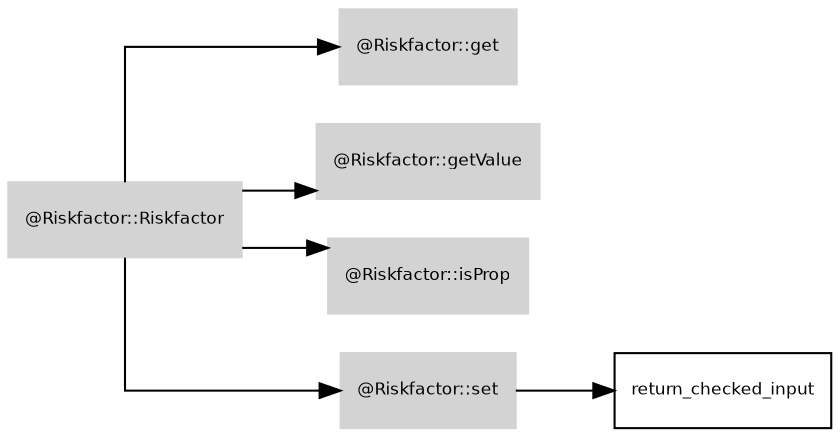 digraph G {
	fontname = "Bitstream Vera Sans"
	fontsize = 8
	node [
		fontname = "Bitstream Vera Sans"
		fontsize = 8
		shape = "record"
	]
	edge [
		fontname = "Bitstream Vera Sans"
		fontsize = 8
	]
	graph [splines=ortho];
	rankdir=LR;
	subgraph class_Riskfactor {
		style=filled;
		node [style=filled,color=lightgrey];
		"@Riskfactor::Riskfactor" -> "@Riskfactor::get"
		"@Riskfactor::Riskfactor" -> "@Riskfactor::getValue"
		"@Riskfactor::Riskfactor" -> "@Riskfactor::isProp"
		"@Riskfactor::Riskfactor" -> "@Riskfactor::set"
		label = "@Riskfactor";
	}
"@Riskfactor::set" 	 -> 	 "return_checked_input"
}
